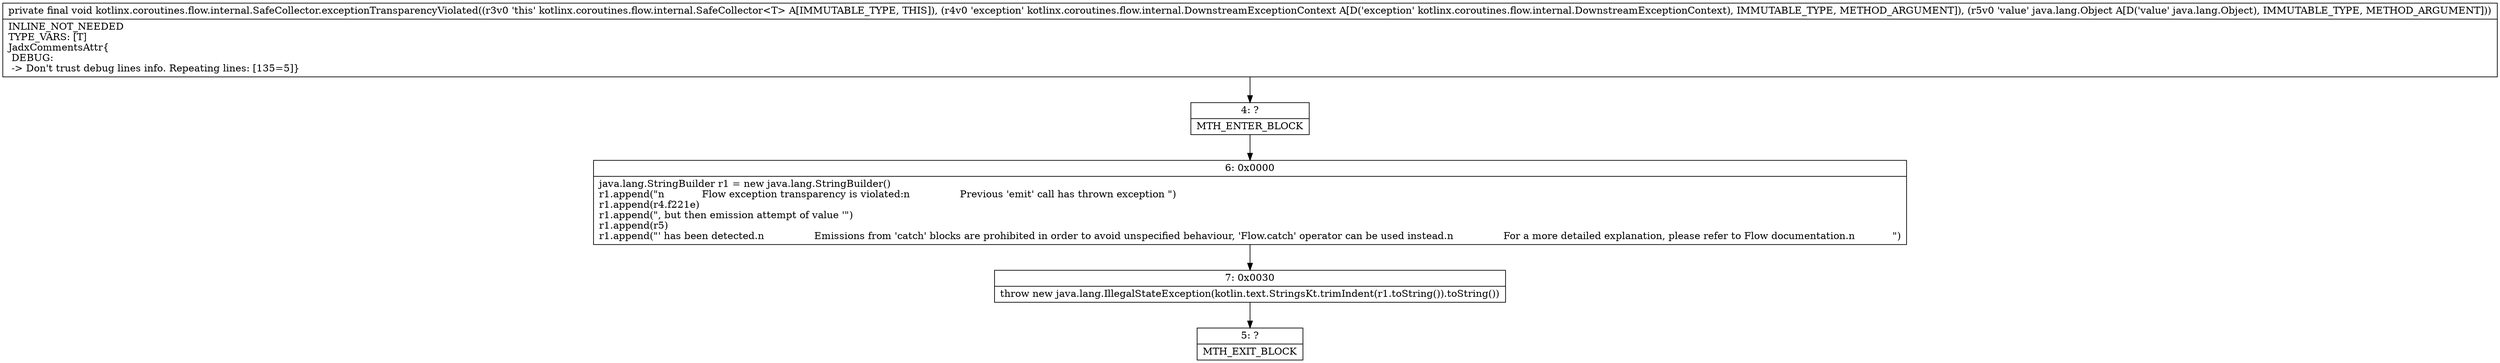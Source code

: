 digraph "CFG forkotlinx.coroutines.flow.internal.SafeCollector.exceptionTransparencyViolated(Lkotlinx\/coroutines\/flow\/internal\/DownstreamExceptionContext;Ljava\/lang\/Object;)V" {
Node_4 [shape=record,label="{4\:\ ?|MTH_ENTER_BLOCK\l}"];
Node_6 [shape=record,label="{6\:\ 0x0000|java.lang.StringBuilder r1 = new java.lang.StringBuilder()\lr1.append(\"n            Flow exception transparency is violated:n                Previous 'emit' call has thrown exception \")\lr1.append(r4.f221e)\lr1.append(\", but then emission attempt of value '\")\lr1.append(r5)\lr1.append(\"' has been detected.n                Emissions from 'catch' blocks are prohibited in order to avoid unspecified behaviour, 'Flow.catch' operator can be used instead.n                For a more detailed explanation, please refer to Flow documentation.n            \")\l}"];
Node_7 [shape=record,label="{7\:\ 0x0030|throw new java.lang.IllegalStateException(kotlin.text.StringsKt.trimIndent(r1.toString()).toString())\l}"];
Node_5 [shape=record,label="{5\:\ ?|MTH_EXIT_BLOCK\l}"];
MethodNode[shape=record,label="{private final void kotlinx.coroutines.flow.internal.SafeCollector.exceptionTransparencyViolated((r3v0 'this' kotlinx.coroutines.flow.internal.SafeCollector\<T\> A[IMMUTABLE_TYPE, THIS]), (r4v0 'exception' kotlinx.coroutines.flow.internal.DownstreamExceptionContext A[D('exception' kotlinx.coroutines.flow.internal.DownstreamExceptionContext), IMMUTABLE_TYPE, METHOD_ARGUMENT]), (r5v0 'value' java.lang.Object A[D('value' java.lang.Object), IMMUTABLE_TYPE, METHOD_ARGUMENT]))  | INLINE_NOT_NEEDED\lTYPE_VARS: [T]\lJadxCommentsAttr\{\l DEBUG: \l \-\> Don't trust debug lines info. Repeating lines: [135=5]\}\l}"];
MethodNode -> Node_4;Node_4 -> Node_6;
Node_6 -> Node_7;
Node_7 -> Node_5;
}

